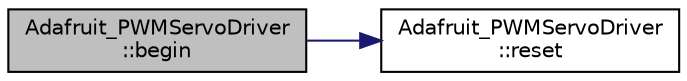 digraph "Adafruit_PWMServoDriver::begin"
{
  edge [fontname="Helvetica",fontsize="10",labelfontname="Helvetica",labelfontsize="10"];
  node [fontname="Helvetica",fontsize="10",shape=record];
  rankdir="LR";
  Node1 [label="Adafruit_PWMServoDriver\l::begin",height=0.2,width=0.4,color="black", fillcolor="grey75", style="filled", fontcolor="black"];
  Node1 -> Node2 [color="midnightblue",fontsize="10",style="solid",fontname="Helvetica"];
  Node2 [label="Adafruit_PWMServoDriver\l::reset",height=0.2,width=0.4,color="black", fillcolor="white", style="filled",URL="$classAdafruit__PWMServoDriver.html#ac976f52233a75a4bd0eb6f2ce9b82b7f"];
}
